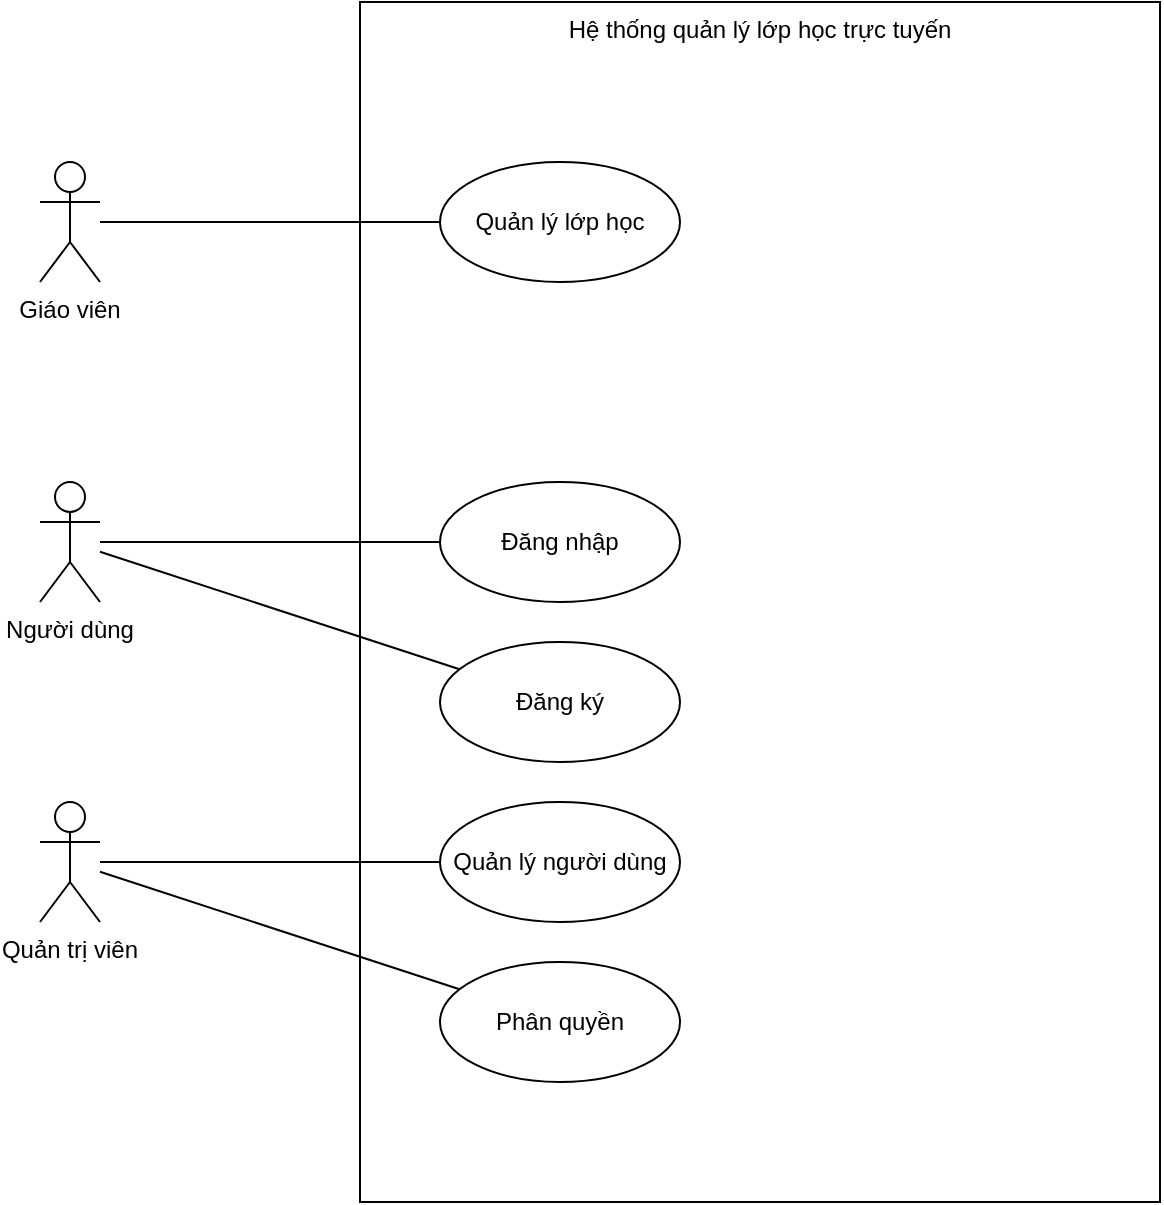 <mxfile version="22.1.21">
  <diagram id="use-case-diagram" name="Use Case Diagram">
    <mxGraphModel dx="1200" dy="800" grid="1" gridSize="10" guides="1" tooltips="1" connect="1" arrows="1" fold="1" page="1" pageScale="1" pageWidth="850" pageHeight="1100">
      <root>
        <mxCell id="0"/>
        <mxCell id="1" parent="0"/>
        
        <!-- System boundary -->
        <mxCell id="system" value="Hệ thống quản lý lớp học trực tuyến" style="shape=rectangle;whiteSpace=wrap;html=1;align=center;verticalAlign=top;" vertex="1" parent="1">
          <mxGeometry x="280" y="40" width="400" height="600" as="geometry"/>
        </mxCell>
        
        <!-- Actors -->
        <mxCell id="user" value="Người dùng" style="shape=umlActor;verticalLabelPosition=bottom;verticalAlign=top;" vertex="1" parent="1">
          <mxGeometry x="120" y="280" width="30" height="60" as="geometry"/>
        </mxCell>
        
        <mxCell id="teacher" value="Giáo viên" style="shape=umlActor;verticalLabelPosition=bottom;verticalAlign=top;" vertex="1" parent="1">
          <mxGeometry x="120" y="120" width="30" height="60" as="geometry"/>
        </mxCell>

        <mxCell id="admin" value="Quản trị viên" style="shape=umlActor;verticalLabelPosition=bottom;verticalAlign=top;" vertex="1" parent="1">
          <mxGeometry x="120" y="440" width="30" height="60" as="geometry"/>
        </mxCell>

        <!-- Use Cases -->
        <!-- Authentication -->
        <mxCell id="uc1" value="Đăng nhập" style="ellipse;whiteSpace=wrap;html=1;" vertex="1" parent="1">
          <mxGeometry x="320" y="280" width="120" height="60" as="geometry"/>
        </mxCell>

        <mxCell id="uc2" value="Đăng ký" style="ellipse;whiteSpace=wrap;html=1;" vertex="1" parent="1">
          <mxGeometry x="320" y="360" width="120" height="60" as="geometry"/>
        </mxCell>

        <!-- Teacher Features -->
        <mxCell id="uc3" value="Quản lý lớp học" style="ellipse;whiteSpace=wrap;html=1;" vertex="1" parent="1">
          <mxGeometry x="320" y="120" width="120" height="60" as="geometry"/>
        </mxCell>

        <!-- Admin Features -->
        <mxCell id="uc4" value="Quản lý người dùng" style="ellipse;whiteSpace=wrap;html=1;" vertex="1" parent="1">
          <mxGeometry x="320" y="440" width="120" height="60" as="geometry"/>
        </mxCell>

        <mxCell id="uc5" value="Phân quyền" style="ellipse;whiteSpace=wrap;html=1;" vertex="1" parent="1">
          <mxGeometry x="320" y="520" width="120" height="60" as="geometry"/>
        </mxCell>

        <!-- Relationships -->
        <!-- User to Use Cases -->
        <mxCell id="rel1" value="" style="endArrow=none;html=1;" edge="1" parent="1" source="user" target="uc1">
          <mxGeometry relative="1" as="geometry"/>
        </mxCell>

        <mxCell id="rel2" value="" style="endArrow=none;html=1;" edge="1" parent="1" source="user" target="uc2">
          <mxGeometry relative="1" as="geometry"/>
        </mxCell>

        <!-- Teacher to Use Cases -->
        <mxCell id="rel3" value="" style="endArrow=none;html=1;" edge="1" parent="1" source="teacher" target="uc3">
          <mxGeometry relative="1" as="geometry"/>
        </mxCell>

        <!-- Admin to Use Cases -->
        <mxCell id="rel4" value="" style="endArrow=none;html=1;" edge="1" parent="1" source="admin" target="uc4">
          <mxGeometry relative="1" as="geometry"/>
        </mxCell>

        <mxCell id="rel5" value="" style="endArrow=none;html=1;" edge="1" parent="1" source="admin" target="uc5">
          <mxGeometry relative="1" as="geometry"/>
        </mxCell>

      </root>
    </mxGraphModel>
  </diagram>
</mxfile>